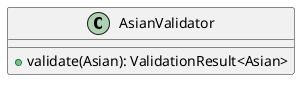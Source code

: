 @startuml

    class AsianValidator [[AsianValidator.html]] {
        +validate(Asian): ValidationResult<Asian>
    }

@enduml
